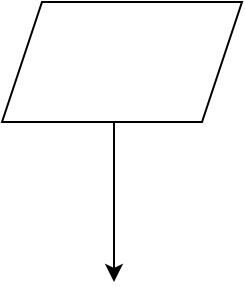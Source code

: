 <mxfile version="20.3.0" type="github"><diagram id="v3qjr9vGyqdx9F7sniW8" name="Halaman-1"><mxGraphModel dx="868" dy="492" grid="1" gridSize="10" guides="1" tooltips="1" connect="1" arrows="1" fold="1" page="1" pageScale="1" pageWidth="827" pageHeight="1169" math="0" shadow="0"><root><mxCell id="0"/><mxCell id="1" parent="0"/><mxCell id="HsM81tS3gmmOXUdMreu5-1" value="" style="shape=parallelogram;perimeter=parallelogramPerimeter;whiteSpace=wrap;html=1;fixedSize=1;" vertex="1" parent="1"><mxGeometry x="354" y="70" width="120" height="60" as="geometry"/></mxCell><mxCell id="HsM81tS3gmmOXUdMreu5-2" value="" style="endArrow=classic;html=1;rounded=0;" edge="1" parent="1"><mxGeometry width="50" height="50" relative="1" as="geometry"><mxPoint x="410" y="130" as="sourcePoint"/><mxPoint x="410" y="210" as="targetPoint"/></mxGeometry></mxCell></root></mxGraphModel></diagram></mxfile>